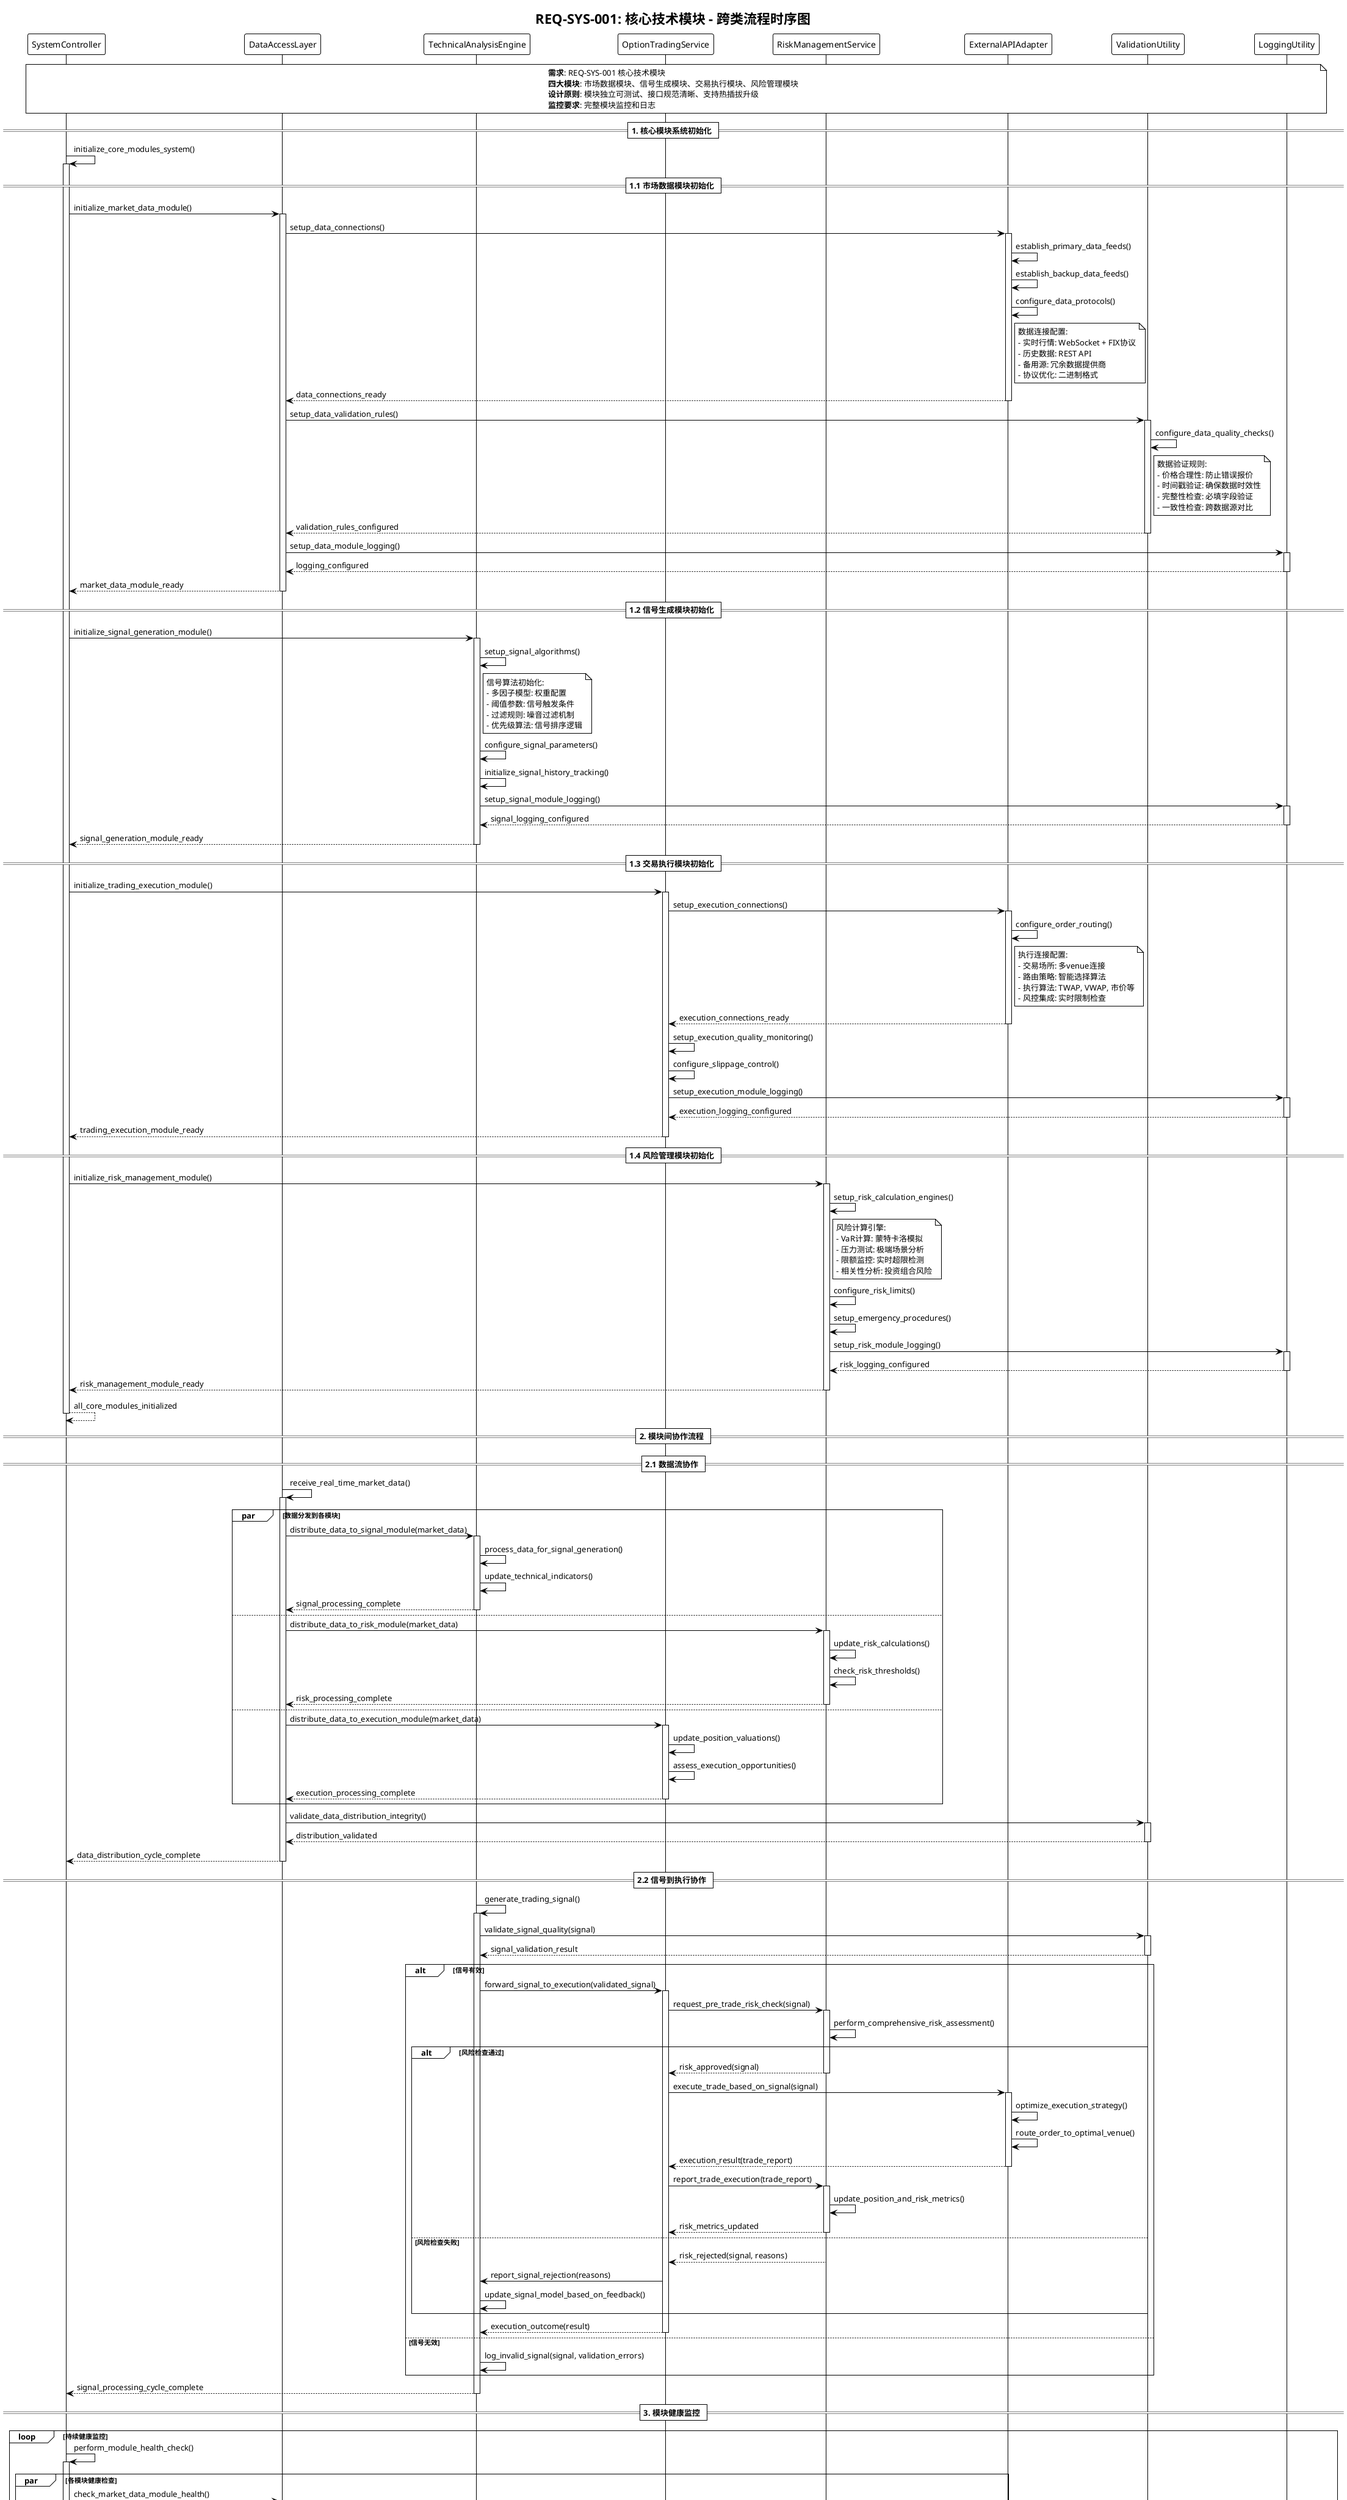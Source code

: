 @startuml REQ-SYS-001 核心技术模块流程时序图
!theme plain

title REQ-SYS-001: 核心技术模块 - 跨类流程时序图

participant "SystemController" as SC
participant "DataAccessLayer" as DAL
participant "TechnicalAnalysisEngine" as TAE
participant "OptionTradingService" as OTS
participant "RiskManagementService" as RMS
participant "ExternalAPIAdapter" as EAA
participant "ValidationUtility" as VU
participant "LoggingUtility" as LU

note over SC, LU
  **需求**: REQ-SYS-001 核心技术模块
  **四大模块**: 市场数据模块、信号生成模块、交易执行模块、风险管理模块
  **设计原则**: 模块独立可测试、接口规范清晰、支持热插拔升级
  **监控要求**: 完整模块监控和日志
end note

== 1. 核心模块系统初始化 ==

SC -> SC: initialize_core_modules_system()
activate SC

== 1.1 市场数据模块初始化 ==

SC -> DAL: initialize_market_data_module()
activate DAL

DAL -> EAA: setup_data_connections()
activate EAA

EAA -> EAA: establish_primary_data_feeds()
EAA -> EAA: establish_backup_data_feeds()
EAA -> EAA: configure_data_protocols()

note right EAA
  数据连接配置:
  - 实时行情: WebSocket + FIX协议
  - 历史数据: REST API
  - 备用源: 冗余数据提供商
  - 协议优化: 二进制格式
end note

EAA --> DAL: data_connections_ready
deactivate EAA

DAL -> VU: setup_data_validation_rules()
activate VU

VU -> VU: configure_data_quality_checks()
note right VU
  数据验证规则:
  - 价格合理性: 防止错误报价
  - 时间戳验证: 确保数据时效性
  - 完整性检查: 必填字段验证
  - 一致性检查: 跨数据源对比
end note

VU --> DAL: validation_rules_configured
deactivate VU

DAL -> LU: setup_data_module_logging()
activate LU
LU --> DAL: logging_configured
deactivate LU

DAL --> SC: market_data_module_ready
deactivate DAL

== 1.2 信号生成模块初始化 ==

SC -> TAE: initialize_signal_generation_module()
activate TAE

TAE -> TAE: setup_signal_algorithms()
note right TAE
  信号算法初始化:
  - 多因子模型: 权重配置
  - 阈值参数: 信号触发条件
  - 过滤规则: 噪音过滤机制
  - 优先级算法: 信号排序逻辑
end note

TAE -> TAE: configure_signal_parameters()
TAE -> TAE: initialize_signal_history_tracking()

TAE -> LU: setup_signal_module_logging()
activate LU
LU --> TAE: signal_logging_configured
deactivate LU

TAE --> SC: signal_generation_module_ready
deactivate TAE

== 1.3 交易执行模块初始化 ==

SC -> OTS: initialize_trading_execution_module()
activate OTS

OTS -> EAA: setup_execution_connections()
activate EAA

EAA -> EAA: configure_order_routing()
note right EAA
  执行连接配置:
  - 交易场所: 多venue连接
  - 路由策略: 智能选择算法
  - 执行算法: TWAP, VWAP, 市价等
  - 风控集成: 实时限制检查
end note

EAA --> OTS: execution_connections_ready
deactivate EAA

OTS -> OTS: setup_execution_quality_monitoring()
OTS -> OTS: configure_slippage_control()

OTS -> LU: setup_execution_module_logging()
activate LU
LU --> OTS: execution_logging_configured
deactivate LU

OTS --> SC: trading_execution_module_ready
deactivate OTS

== 1.4 风险管理模块初始化 ==

SC -> RMS: initialize_risk_management_module()
activate RMS

RMS -> RMS: setup_risk_calculation_engines()
note right RMS
  风险计算引擎:
  - VaR计算: 蒙特卡洛模拟
  - 压力测试: 极端场景分析
  - 限额监控: 实时超限检测
  - 相关性分析: 投资组合风险
end note

RMS -> RMS: configure_risk_limits()
RMS -> RMS: setup_emergency_procedures()

RMS -> LU: setup_risk_module_logging()
activate LU
LU --> RMS: risk_logging_configured
deactivate LU

RMS --> SC: risk_management_module_ready
deactivate RMS

SC --> SC: all_core_modules_initialized
deactivate SC

== 2. 模块间协作流程 ==

== 2.1 数据流协作 ==

DAL -> DAL: receive_real_time_market_data()
activate DAL

par 数据分发到各模块
    DAL -> TAE: distribute_data_to_signal_module(market_data)
    activate TAE
    
    TAE -> TAE: process_data_for_signal_generation()
    TAE -> TAE: update_technical_indicators()
    
    TAE --> DAL: signal_processing_complete
    deactivate TAE

also
    DAL -> RMS: distribute_data_to_risk_module(market_data)
    activate RMS
    
    RMS -> RMS: update_risk_calculations()
    RMS -> RMS: check_risk_thresholds()
    
    RMS --> DAL: risk_processing_complete
    deactivate RMS

also
    DAL -> OTS: distribute_data_to_execution_module(market_data)
    activate OTS
    
    OTS -> OTS: update_position_valuations()
    OTS -> OTS: assess_execution_opportunities()
    
    OTS --> DAL: execution_processing_complete
    deactivate OTS
end

DAL -> VU: validate_data_distribution_integrity()
activate VU
VU --> DAL: distribution_validated
deactivate VU

DAL --> SC: data_distribution_cycle_complete
deactivate DAL

== 2.2 信号到执行协作 ==

TAE -> TAE: generate_trading_signal()
activate TAE

TAE -> VU: validate_signal_quality(signal)
activate VU
VU --> TAE: signal_validation_result
deactivate VU

alt 信号有效
    TAE -> OTS: forward_signal_to_execution(validated_signal)
    activate OTS
    
    OTS -> RMS: request_pre_trade_risk_check(signal)
    activate RMS
    
    RMS -> RMS: perform_comprehensive_risk_assessment()
    
    alt 风险检查通过
        RMS --> OTS: risk_approved(signal)
        deactivate RMS
        
        OTS -> EAA: execute_trade_based_on_signal(signal)
        activate EAA
        
        EAA -> EAA: optimize_execution_strategy()
        EAA -> EAA: route_order_to_optimal_venue()
        
        EAA --> OTS: execution_result(trade_report)
        deactivate EAA
        
        OTS -> RMS: report_trade_execution(trade_report)
        activate RMS
        RMS -> RMS: update_position_and_risk_metrics()
        RMS --> OTS: risk_metrics_updated
        deactivate RMS
        
    else 风险检查失败
        RMS --> OTS: risk_rejected(signal, reasons)
        deactivate RMS
        
        OTS -> TAE: report_signal_rejection(reasons)
        TAE -> TAE: update_signal_model_based_on_feedback()
    end
    
    OTS --> TAE: execution_outcome(result)
    deactivate OTS
    
else 信号无效
    TAE -> TAE: log_invalid_signal(signal, validation_errors)
end

TAE --> SC: signal_processing_cycle_complete
deactivate TAE

== 3. 模块健康监控 ==

loop 持续健康监控
    SC -> SC: perform_module_health_check()
    activate SC
    
    par 各模块健康检查
        SC -> DAL: check_market_data_module_health()
        activate DAL
        
        DAL -> DAL: verify_data_feed_connectivity()
        DAL -> DAL: check_data_processing_latency()
        DAL -> DAL: validate_data_quality_metrics()
        
        DAL --> SC: market_data_health_status(healthy/degraded/failed)
        deactivate DAL

    also
        SC -> TAE: check_signal_generation_module_health()
        activate TAE
        
        TAE -> TAE: verify_signal_generation_performance()
        TAE -> TAE: check_model_accuracy_metrics()
        TAE -> TAE: validate_algorithm_execution_time()
        
        TAE --> SC: signal_generation_health_status(healthy/degraded/failed)
        deactivate TAE

    also
        SC -> OTS: check_execution_module_health()
        activate OTS
        
        OTS -> OTS: verify_execution_connectivity()
        OTS -> OTS: check_execution_latency_metrics()
        OTS -> OTS: validate_order_success_rates()
        
        OTS --> SC: execution_health_status(healthy/degraded/failed)
        deactivate OTS

    also
        SC -> RMS: check_risk_module_health()
        activate RMS
        
        RMS -> RMS: verify_risk_calculation_accuracy()
        RMS -> RMS: check_limit_monitoring_effectiveness()
        RMS -> RMS: validate_emergency_procedure_readiness()
        
        RMS --> SC: risk_management_health_status(healthy/degraded/failed)
        deactivate RMS
    end
    
    SC -> SC: aggregate_overall_system_health()
    
    alt 所有模块健康
        SC -> LU: log_system_healthy_status()
        activate LU
        LU --> SC: status_logged
        deactivate LU
        
    else 存在模块问题
        SC -> SC: initiate_module_recovery_procedures()
        note right SC
          模块恢复程序:
          - 重启失败模块
          - 切换到备用实例
          - 降级服务模式
          - 通知运维团队
        end note
        
        SC -> LU: log_system_degradation(affected_modules, recovery_actions)
        activate LU
        LU --> SC: degradation_logged
        deactivate LU
    end
    
    deactivate SC
end

== 4. 模块升级和热插拔 ==

SC -> SC: initiate_module_upgrade(module_name, new_version)
activate SC

alt 升级市场数据模块
    SC -> DAL: prepare_for_upgrade()
    activate DAL
    
    DAL -> DAL: backup_current_configuration()
    DAL -> DAL: ensure_data_continuity_during_upgrade()
    
    SC -> SC: deploy_new_module_version(DAL_v2)
    SC -> SC: gradually_migrate_traffic_to_new_version()
    
    DAL -> VU: validate_upgraded_module_functionality()
    activate VU
    VU --> DAL: upgrade_validation_passed
    deactivate VU
    
    DAL --> SC: module_upgrade_successful
    deactivate DAL

else 升级信号生成模块
    SC -> TAE: prepare_signal_module_upgrade()
    activate TAE
    
    TAE -> TAE: preserve_signal_model_state()
    TAE -> TAE: backup_learning_parameters()
    
    SC -> SC: deploy_upgraded_signal_algorithms()
    SC -> SC: validate_signal_continuity()
    
    TAE --> SC: signal_module_upgrade_successful
    deactivate TAE

else 升级其他模块
    SC -> SC: execute_standard_upgrade_procedure(module)
end

SC -> LU: log_module_upgrade_completion(module, old_version, new_version)
activate LU
LU --> SC: upgrade_logged
deactivate LU

SC --> SC: module_upgrade_cycle_complete
deactivate SC

note over SC, LU
  **验收标准**:
  ✓ 各模块独立可测试
  ✓ 模块间接口规范清晰
  ✓ 支持模块热插拔和升级
  ✓ 完整的模块监控和日志
end note

@enduml
